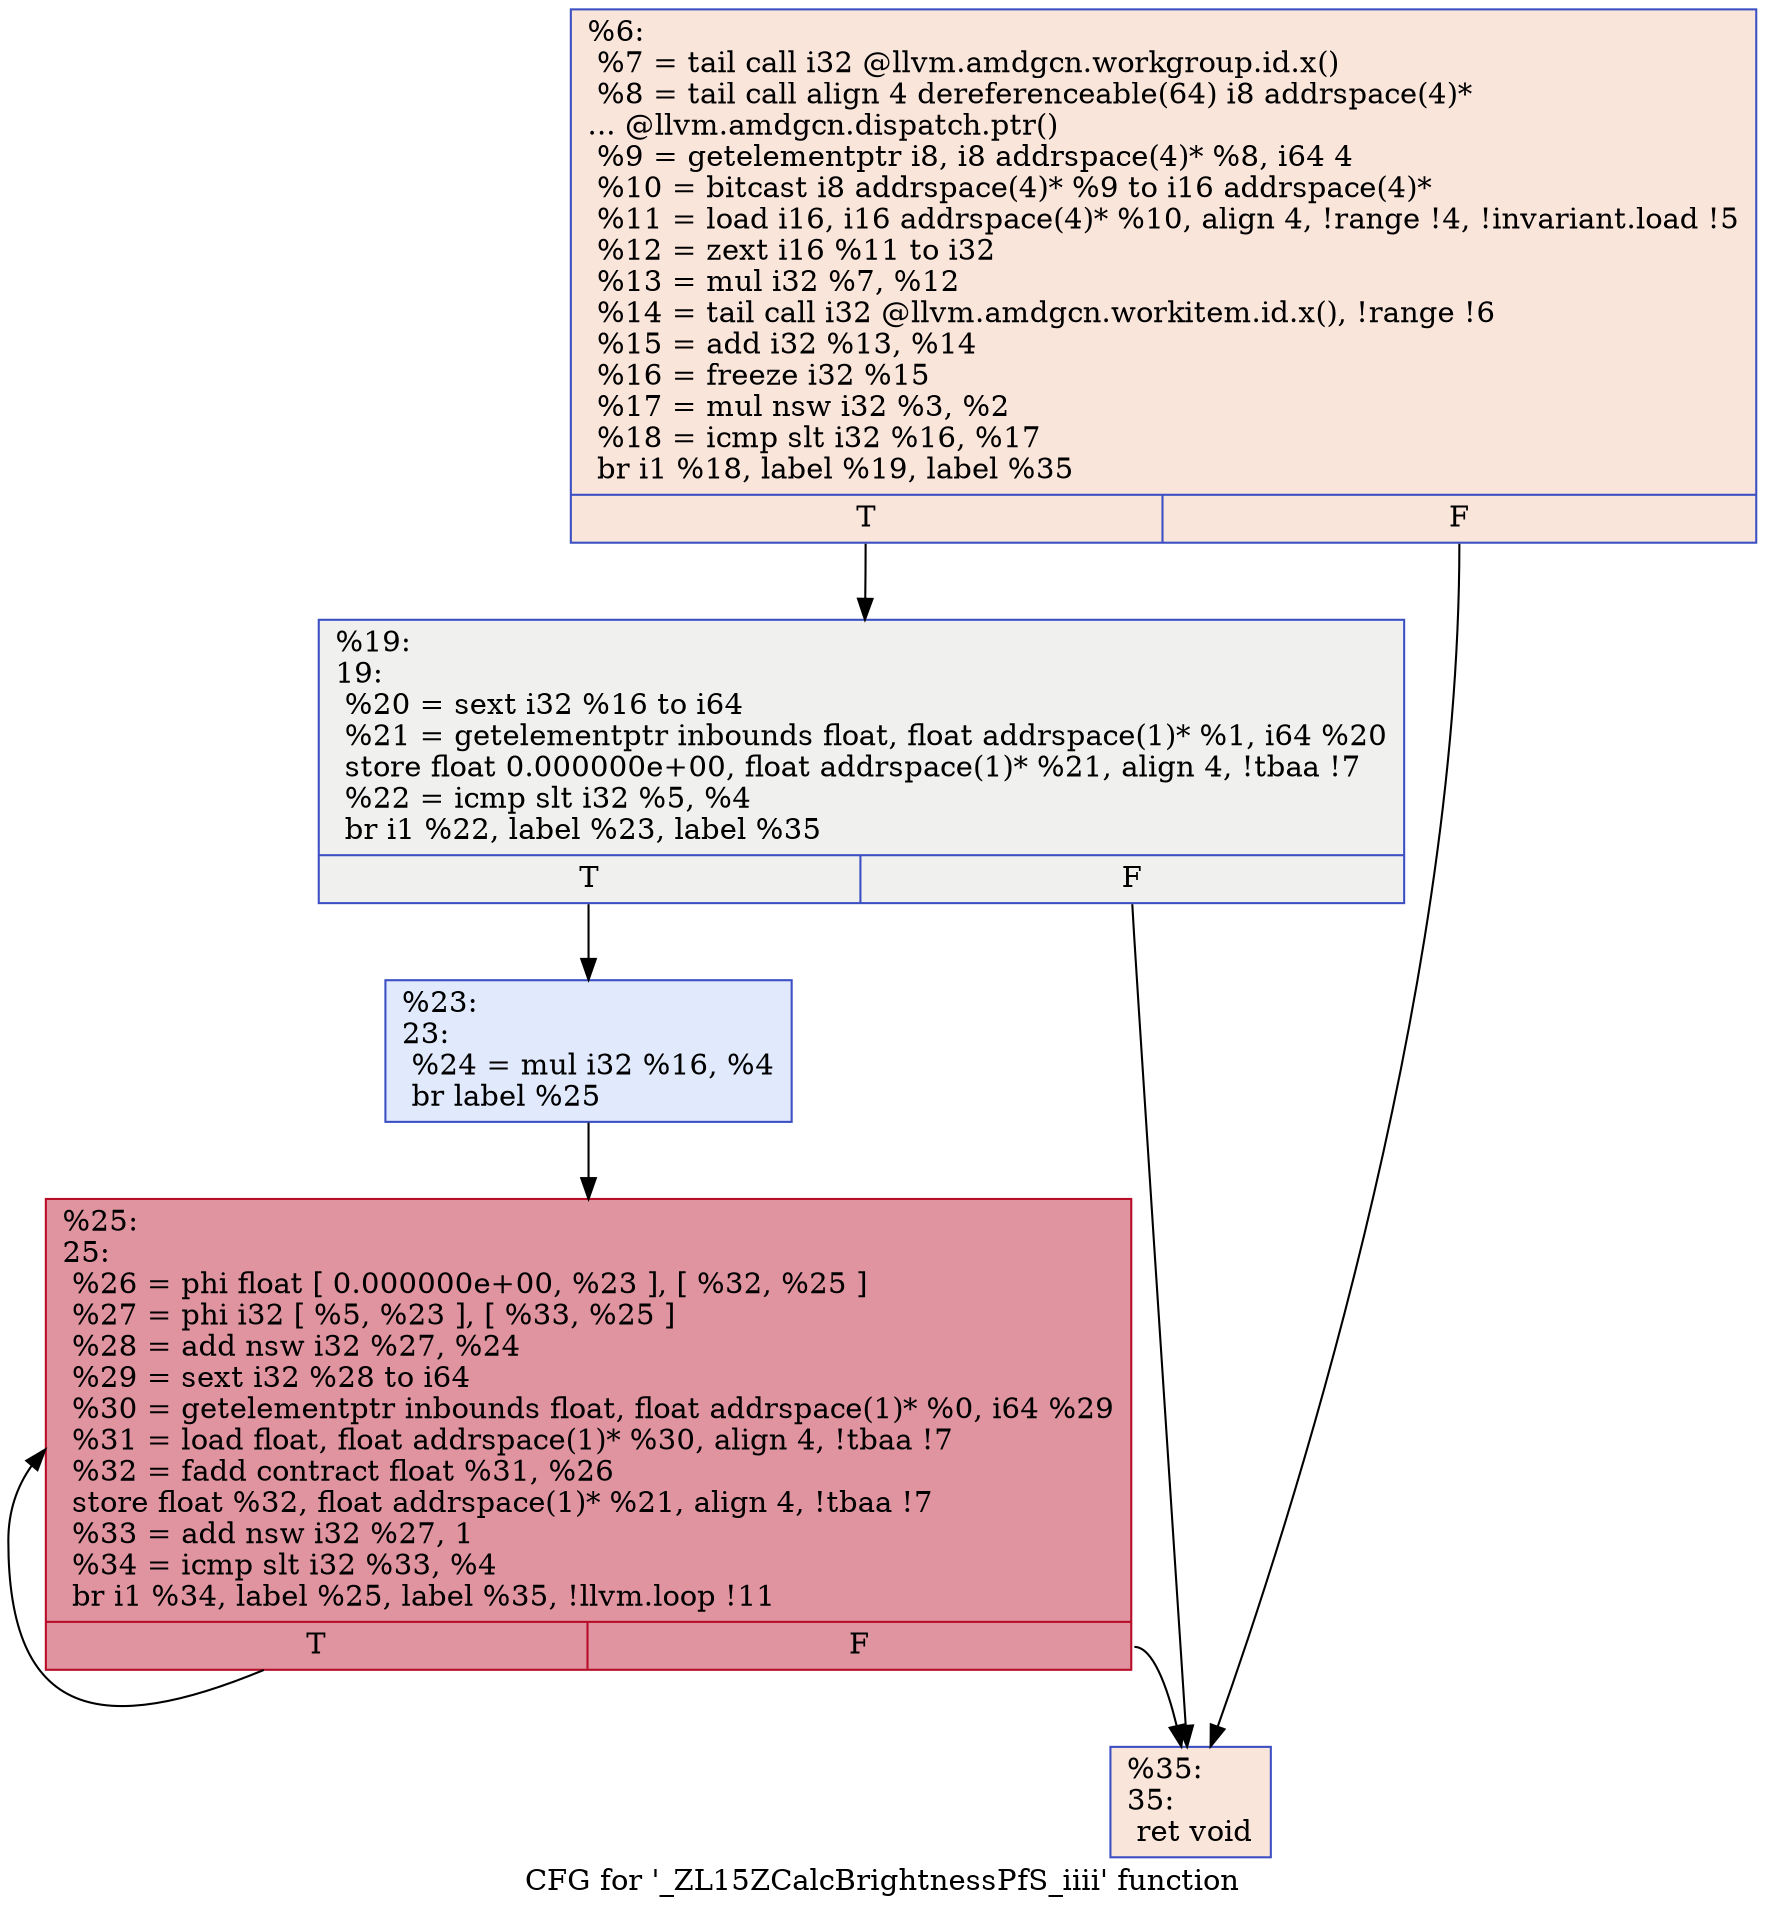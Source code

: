 digraph "CFG for '_ZL15ZCalcBrightnessPfS_iiii' function" {
	label="CFG for '_ZL15ZCalcBrightnessPfS_iiii' function";

	Node0x496a4f0 [shape=record,color="#3d50c3ff", style=filled, fillcolor="#f4c5ad70",label="{%6:\l  %7 = tail call i32 @llvm.amdgcn.workgroup.id.x()\l  %8 = tail call align 4 dereferenceable(64) i8 addrspace(4)*\l... @llvm.amdgcn.dispatch.ptr()\l  %9 = getelementptr i8, i8 addrspace(4)* %8, i64 4\l  %10 = bitcast i8 addrspace(4)* %9 to i16 addrspace(4)*\l  %11 = load i16, i16 addrspace(4)* %10, align 4, !range !4, !invariant.load !5\l  %12 = zext i16 %11 to i32\l  %13 = mul i32 %7, %12\l  %14 = tail call i32 @llvm.amdgcn.workitem.id.x(), !range !6\l  %15 = add i32 %13, %14\l  %16 = freeze i32 %15\l  %17 = mul nsw i32 %3, %2\l  %18 = icmp slt i32 %16, %17\l  br i1 %18, label %19, label %35\l|{<s0>T|<s1>F}}"];
	Node0x496a4f0:s0 -> Node0x496c510;
	Node0x496a4f0:s1 -> Node0x496c5a0;
	Node0x496c510 [shape=record,color="#3d50c3ff", style=filled, fillcolor="#dedcdb70",label="{%19:\l19:                                               \l  %20 = sext i32 %16 to i64\l  %21 = getelementptr inbounds float, float addrspace(1)* %1, i64 %20\l  store float 0.000000e+00, float addrspace(1)* %21, align 4, !tbaa !7\l  %22 = icmp slt i32 %5, %4\l  br i1 %22, label %23, label %35\l|{<s0>T|<s1>F}}"];
	Node0x496c510:s0 -> Node0x496d460;
	Node0x496c510:s1 -> Node0x496c5a0;
	Node0x496d460 [shape=record,color="#3d50c3ff", style=filled, fillcolor="#b9d0f970",label="{%23:\l23:                                               \l  %24 = mul i32 %16, %4\l  br label %25\l}"];
	Node0x496d460 -> Node0x496d630;
	Node0x496d630 [shape=record,color="#b70d28ff", style=filled, fillcolor="#b70d2870",label="{%25:\l25:                                               \l  %26 = phi float [ 0.000000e+00, %23 ], [ %32, %25 ]\l  %27 = phi i32 [ %5, %23 ], [ %33, %25 ]\l  %28 = add nsw i32 %27, %24\l  %29 = sext i32 %28 to i64\l  %30 = getelementptr inbounds float, float addrspace(1)* %0, i64 %29\l  %31 = load float, float addrspace(1)* %30, align 4, !tbaa !7\l  %32 = fadd contract float %31, %26\l  store float %32, float addrspace(1)* %21, align 4, !tbaa !7\l  %33 = add nsw i32 %27, 1\l  %34 = icmp slt i32 %33, %4\l  br i1 %34, label %25, label %35, !llvm.loop !11\l|{<s0>T|<s1>F}}"];
	Node0x496d630:s0 -> Node0x496d630;
	Node0x496d630:s1 -> Node0x496c5a0;
	Node0x496c5a0 [shape=record,color="#3d50c3ff", style=filled, fillcolor="#f4c5ad70",label="{%35:\l35:                                               \l  ret void\l}"];
}
